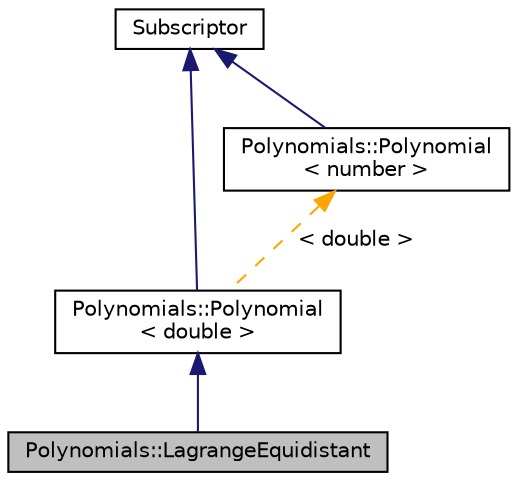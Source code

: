 digraph "Polynomials::LagrangeEquidistant"
{
 // LATEX_PDF_SIZE
  edge [fontname="Helvetica",fontsize="10",labelfontname="Helvetica",labelfontsize="10"];
  node [fontname="Helvetica",fontsize="10",shape=record];
  Node1 [label="Polynomials::LagrangeEquidistant",height=0.2,width=0.4,color="black", fillcolor="grey75", style="filled", fontcolor="black",tooltip=" "];
  Node2 -> Node1 [dir="back",color="midnightblue",fontsize="10",style="solid",fontname="Helvetica"];
  Node2 [label="Polynomials::Polynomial\l\< double \>",height=0.2,width=0.4,color="black", fillcolor="white", style="filled",URL="$classPolynomials_1_1Polynomial.html",tooltip=" "];
  Node3 -> Node2 [dir="back",color="midnightblue",fontsize="10",style="solid",fontname="Helvetica"];
  Node3 [label="Subscriptor",height=0.2,width=0.4,color="black", fillcolor="white", style="filled",URL="$classSubscriptor.html",tooltip=" "];
  Node4 -> Node2 [dir="back",color="orange",fontsize="10",style="dashed",label=" \< double \>" ,fontname="Helvetica"];
  Node4 [label="Polynomials::Polynomial\l\< number \>",height=0.2,width=0.4,color="black", fillcolor="white", style="filled",URL="$classPolynomials_1_1Polynomial.html",tooltip=" "];
  Node3 -> Node4 [dir="back",color="midnightblue",fontsize="10",style="solid",fontname="Helvetica"];
}
